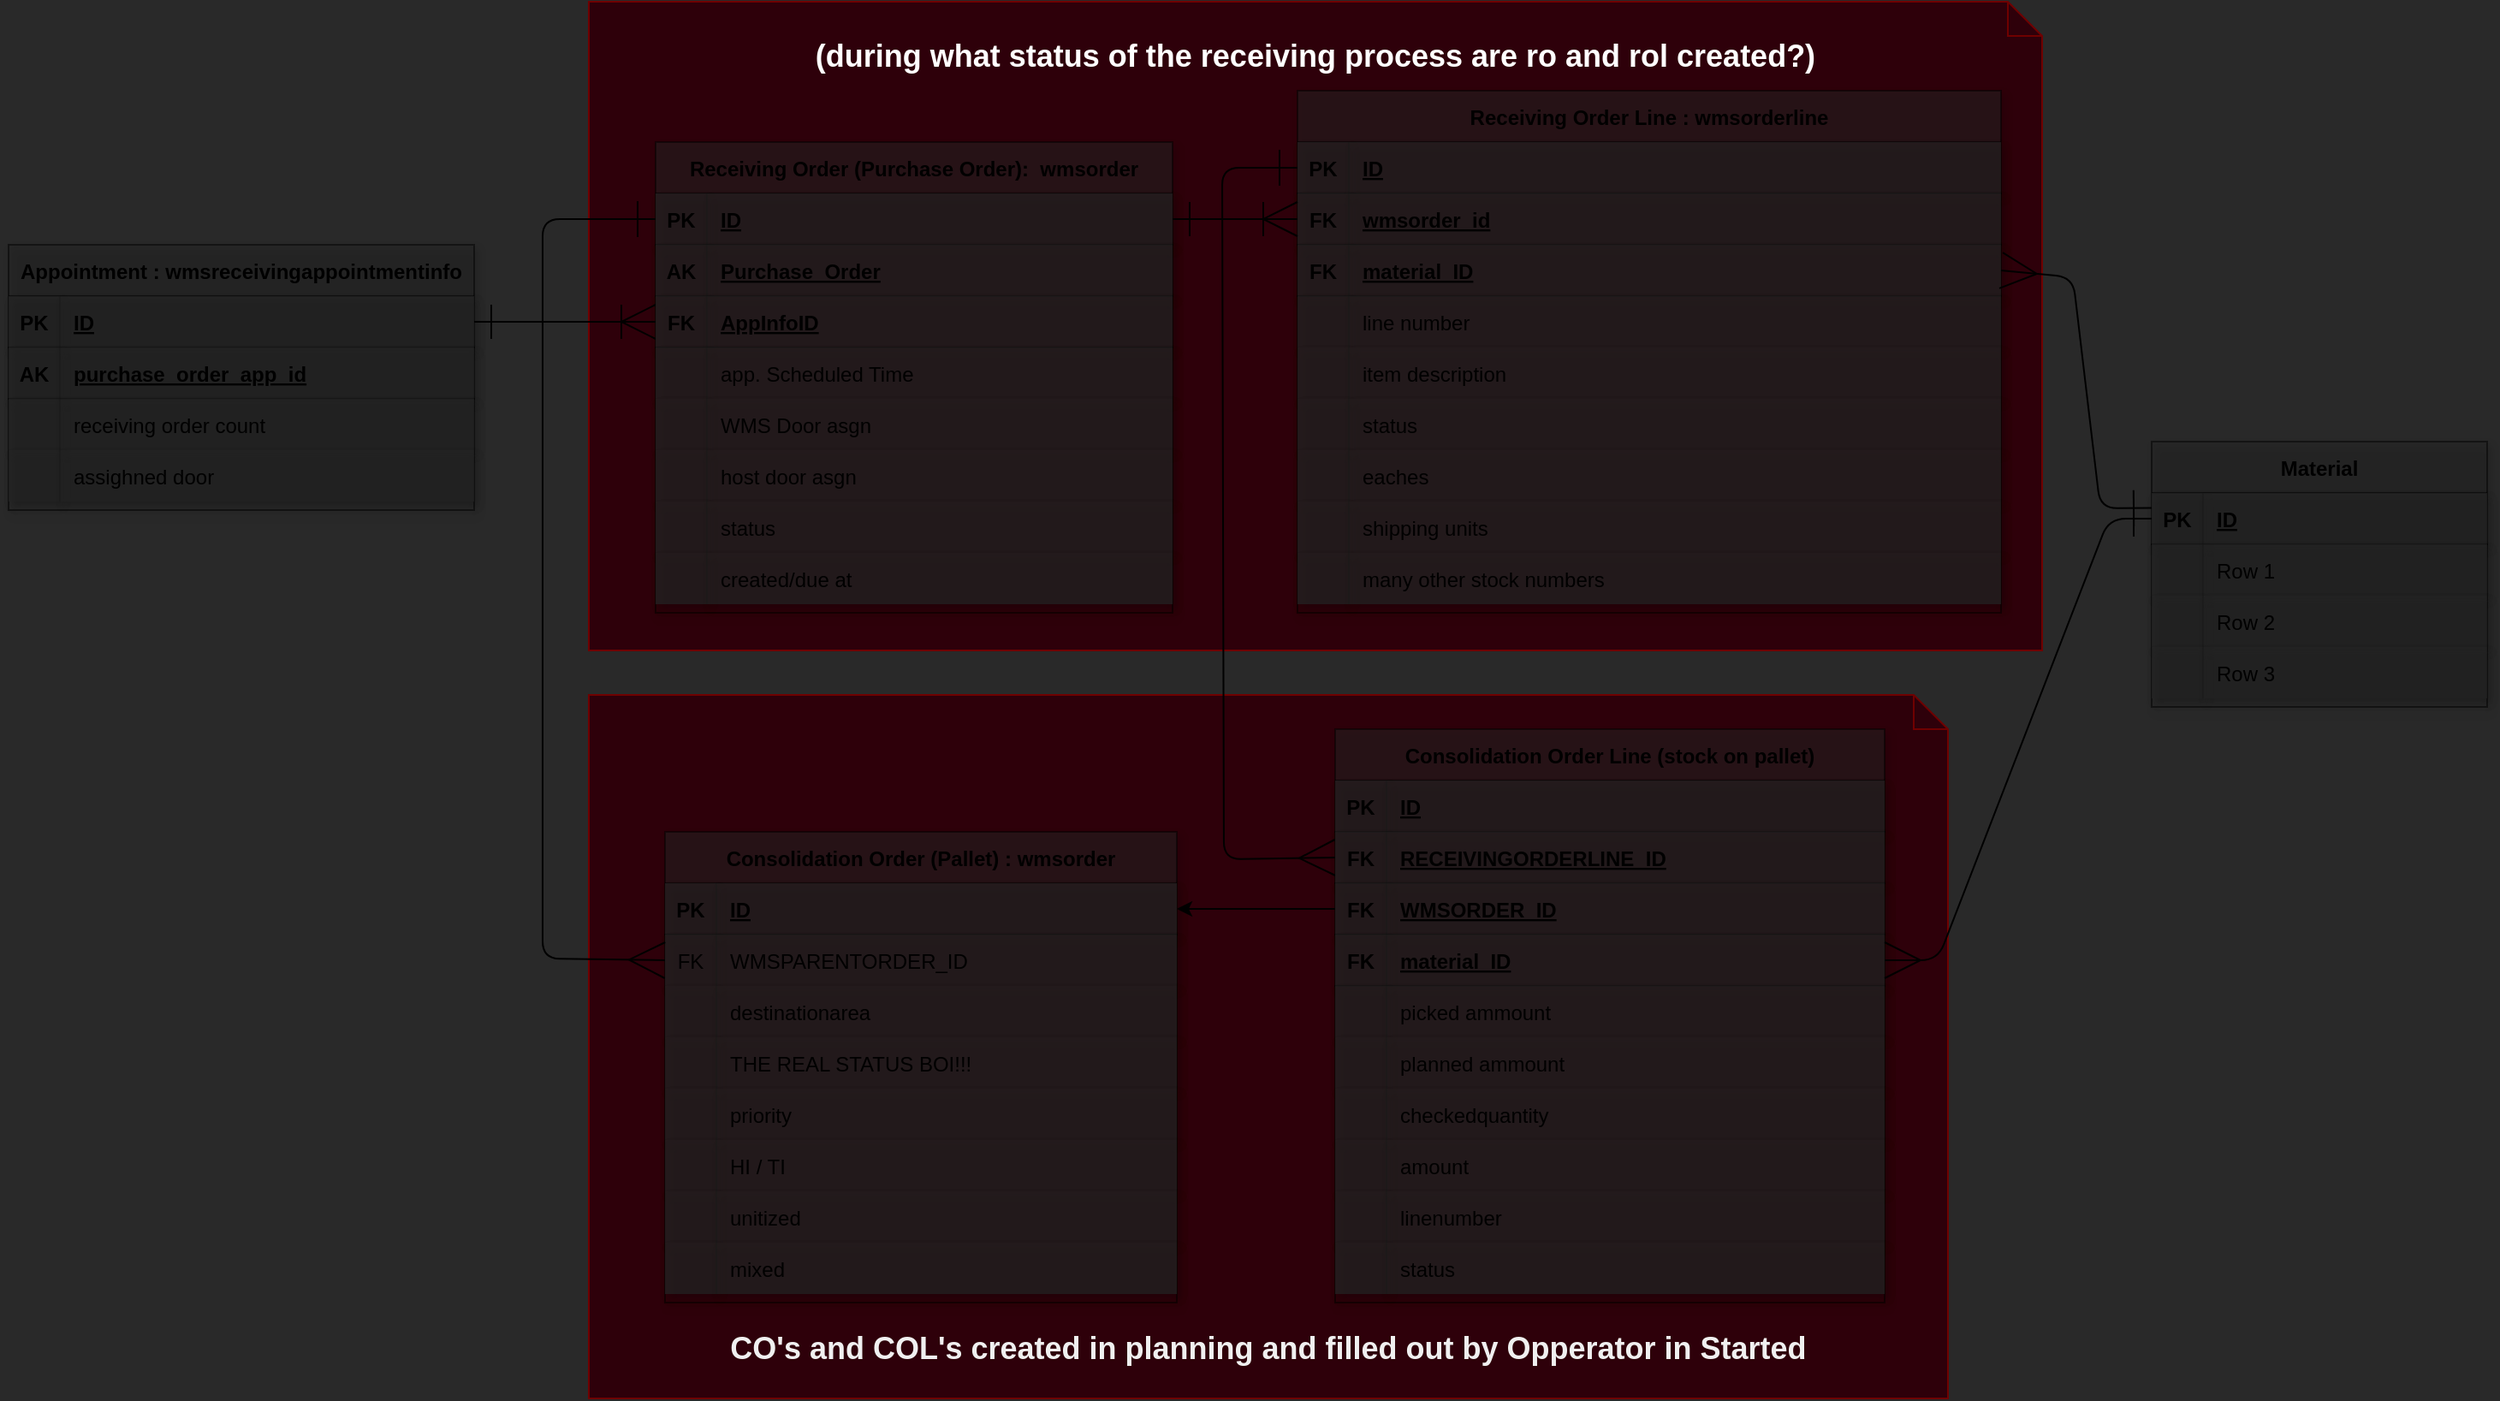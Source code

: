 <mxfile>
    <diagram id="4oUEukHDsDfAAwGAMUiu" name="Page-1">
        <mxGraphModel dx="1538" dy="1007" grid="0" gridSize="10" guides="1" tooltips="1" connect="1" arrows="1" fold="1" page="0" pageScale="1" pageWidth="1500" pageHeight="1500" background="#292929" math="0" shadow="0">
            <root>
                <mxCell id="0"/>
                <mxCell id="1" parent="0"/>
                <mxCell id="168" value="&lt;h2&gt;CO's and COL's created in planning and filled out by Opperator in Started&lt;/h2&gt;" style="shape=note;size=20;whiteSpace=wrap;html=1;fillColor=#2E000A;align=center;verticalAlign=bottom;strokeColor=#6F0000;fontColor=#F0F0F0;" parent="1" vertex="1">
                    <mxGeometry x="727" y="714" width="794" height="411" as="geometry"/>
                </mxCell>
                <mxCell id="167" value="&lt;h2&gt;(during what status of the receiving process are ro and rol created?)&lt;/h2&gt;" style="shape=note;size=20;whiteSpace=wrap;html=1;backgroundOutline=0;fillColor=#2E000A;fontColor=#ffffff;strokeColor=#6F0000;align=center;verticalAlign=top;" parent="1" vertex="1">
                    <mxGeometry x="727" y="309" width="849" height="379" as="geometry"/>
                </mxCell>
                <mxCell id="28" style="edgeStyle=none;html=1;exitX=0;exitY=0.5;exitDx=0;exitDy=0;startArrow=ERoneToMany;startFill=0;endArrow=ERone;endFill=0;endSize=18;startSize=18;entryX=1;entryY=0.5;entryDx=0;entryDy=0;" parent="1" source="88" target="49" edge="1">
                    <mxGeometry relative="1" as="geometry">
                        <Array as="points"/>
                        <mxPoint x="526" y="560" as="targetPoint"/>
                    </mxGeometry>
                </mxCell>
                <mxCell id="48" value="Appointment : wmsreceivingappointmentinfo" style="shape=table;startSize=30;container=1;collapsible=1;childLayout=tableLayout;fixedRows=1;rowLines=0;fontStyle=1;align=center;resizeLast=1;shadow=1;fillColor=#242424;opacity=50;" parent="1" vertex="1">
                    <mxGeometry x="388" y="451" width="272" height="155" as="geometry"/>
                </mxCell>
                <mxCell id="49" value="" style="shape=partialRectangle;collapsible=0;dropTarget=0;pointerEvents=0;fillColor=#242424;top=0;left=0;bottom=1;right=0;points=[[0,0.5],[1,0.5]];portConstraint=eastwest;shadow=1;opacity=50;" parent="48" vertex="1">
                    <mxGeometry y="30" width="272" height="30" as="geometry"/>
                </mxCell>
                <mxCell id="50" value="PK" style="shape=partialRectangle;connectable=0;fillColor=#242424;top=0;left=0;bottom=0;right=0;fontStyle=1;overflow=hidden;shadow=1;opacity=50;" parent="49" vertex="1">
                    <mxGeometry width="30" height="30" as="geometry">
                        <mxRectangle width="30" height="30" as="alternateBounds"/>
                    </mxGeometry>
                </mxCell>
                <mxCell id="51" value="ID" style="shape=partialRectangle;connectable=0;fillColor=#242424;top=0;left=0;bottom=0;right=0;align=left;spacingLeft=6;fontStyle=5;overflow=hidden;shadow=1;opacity=50;" parent="49" vertex="1">
                    <mxGeometry x="30" width="242" height="30" as="geometry">
                        <mxRectangle width="242" height="30" as="alternateBounds"/>
                    </mxGeometry>
                </mxCell>
                <mxCell id="169" style="shape=partialRectangle;collapsible=0;dropTarget=0;pointerEvents=0;fillColor=#242424;top=0;left=0;bottom=1;right=0;points=[[0,0.5],[1,0.5]];portConstraint=eastwest;shadow=1;opacity=50;" parent="48" vertex="1">
                    <mxGeometry y="60" width="272" height="30" as="geometry"/>
                </mxCell>
                <mxCell id="170" value="AK" style="shape=partialRectangle;connectable=0;fillColor=#242424;top=0;left=0;bottom=0;right=0;fontStyle=1;overflow=hidden;shadow=1;opacity=50;" parent="169" vertex="1">
                    <mxGeometry width="30" height="30" as="geometry">
                        <mxRectangle width="30" height="30" as="alternateBounds"/>
                    </mxGeometry>
                </mxCell>
                <mxCell id="171" value="purchase_order_app_id" style="shape=partialRectangle;connectable=0;fillColor=#242424;top=0;left=0;bottom=0;right=0;align=left;spacingLeft=6;fontStyle=5;overflow=hidden;shadow=1;opacity=50;" parent="169" vertex="1">
                    <mxGeometry x="30" width="242" height="30" as="geometry">
                        <mxRectangle width="242" height="30" as="alternateBounds"/>
                    </mxGeometry>
                </mxCell>
                <mxCell id="52" value="" style="shape=partialRectangle;collapsible=0;dropTarget=0;pointerEvents=0;fillColor=#242424;top=0;left=0;bottom=0;right=0;points=[[0,0.5],[1,0.5]];portConstraint=eastwest;shadow=1;opacity=50;" parent="48" vertex="1">
                    <mxGeometry y="90" width="272" height="30" as="geometry"/>
                </mxCell>
                <mxCell id="53" value="" style="shape=partialRectangle;connectable=0;fillColor=#242424;top=0;left=0;bottom=0;right=0;editable=1;overflow=hidden;shadow=1;opacity=50;" parent="52" vertex="1">
                    <mxGeometry width="30" height="30" as="geometry">
                        <mxRectangle width="30" height="30" as="alternateBounds"/>
                    </mxGeometry>
                </mxCell>
                <mxCell id="54" value="receiving order count" style="shape=partialRectangle;connectable=0;fillColor=#242424;top=0;left=0;bottom=0;right=0;align=left;spacingLeft=6;overflow=hidden;shadow=1;opacity=50;" parent="52" vertex="1">
                    <mxGeometry x="30" width="242" height="30" as="geometry">
                        <mxRectangle width="242" height="30" as="alternateBounds"/>
                    </mxGeometry>
                </mxCell>
                <mxCell id="55" value="" style="shape=partialRectangle;collapsible=0;dropTarget=0;pointerEvents=0;fillColor=#242424;top=0;left=0;bottom=0;right=0;points=[[0,0.5],[1,0.5]];portConstraint=eastwest;shadow=1;opacity=50;" parent="48" vertex="1">
                    <mxGeometry y="120" width="272" height="30" as="geometry"/>
                </mxCell>
                <mxCell id="56" value="" style="shape=partialRectangle;connectable=0;fillColor=#242424;top=0;left=0;bottom=0;right=0;editable=1;overflow=hidden;shadow=1;opacity=50;" parent="55" vertex="1">
                    <mxGeometry width="30" height="30" as="geometry">
                        <mxRectangle width="30" height="30" as="alternateBounds"/>
                    </mxGeometry>
                </mxCell>
                <mxCell id="57" value="assighned door" style="shape=partialRectangle;connectable=0;fillColor=#242424;top=0;left=0;bottom=0;right=0;align=left;spacingLeft=6;overflow=hidden;shadow=1;opacity=50;" parent="55" vertex="1">
                    <mxGeometry x="30" width="242" height="30" as="geometry">
                        <mxRectangle width="242" height="30" as="alternateBounds"/>
                    </mxGeometry>
                </mxCell>
                <mxCell id="62" value="Receiving Order (Purchase Order):  wmsorder" style="shape=table;startSize=30;container=1;collapsible=1;childLayout=tableLayout;fixedRows=1;rowLines=0;fontStyle=1;align=center;resizeLast=1;shadow=1;fillColor=#242424;opacity=50;" parent="1" vertex="1">
                    <mxGeometry x="766" y="391" width="302" height="275" as="geometry"/>
                </mxCell>
                <mxCell id="63" value="" style="shape=partialRectangle;collapsible=0;dropTarget=0;pointerEvents=0;fillColor=#242424;top=0;left=0;bottom=1;right=0;points=[[0,0.5],[1,0.5]];portConstraint=eastwest;shadow=1;opacity=50;" parent="62" vertex="1">
                    <mxGeometry y="30" width="302" height="30" as="geometry"/>
                </mxCell>
                <mxCell id="64" value="PK" style="shape=partialRectangle;connectable=0;fillColor=#242424;top=0;left=0;bottom=0;right=0;fontStyle=1;overflow=hidden;shadow=1;opacity=50;" parent="63" vertex="1">
                    <mxGeometry width="30" height="30" as="geometry">
                        <mxRectangle width="30" height="30" as="alternateBounds"/>
                    </mxGeometry>
                </mxCell>
                <mxCell id="65" value="ID" style="shape=partialRectangle;connectable=0;fillColor=#242424;top=0;left=0;bottom=0;right=0;align=left;spacingLeft=6;fontStyle=5;overflow=hidden;shadow=1;opacity=50;" parent="63" vertex="1">
                    <mxGeometry x="30" width="272" height="30" as="geometry">
                        <mxRectangle width="272" height="30" as="alternateBounds"/>
                    </mxGeometry>
                </mxCell>
                <mxCell id="172" style="shape=partialRectangle;collapsible=0;dropTarget=0;pointerEvents=0;fillColor=#242424;top=0;left=0;bottom=1;right=0;points=[[0,0.5],[1,0.5]];portConstraint=eastwest;shadow=1;opacity=50;" parent="62" vertex="1">
                    <mxGeometry y="60" width="302" height="30" as="geometry"/>
                </mxCell>
                <mxCell id="173" value="AK" style="shape=partialRectangle;connectable=0;fillColor=#242424;top=0;left=0;bottom=0;right=0;fontStyle=1;overflow=hidden;shadow=1;opacity=50;" parent="172" vertex="1">
                    <mxGeometry width="30" height="30" as="geometry">
                        <mxRectangle width="30" height="30" as="alternateBounds"/>
                    </mxGeometry>
                </mxCell>
                <mxCell id="174" value="Purchase_Order" style="shape=partialRectangle;connectable=0;fillColor=#242424;top=0;left=0;bottom=0;right=0;align=left;spacingLeft=6;fontStyle=5;overflow=hidden;shadow=1;opacity=50;" parent="172" vertex="1">
                    <mxGeometry x="30" width="272" height="30" as="geometry">
                        <mxRectangle width="272" height="30" as="alternateBounds"/>
                    </mxGeometry>
                </mxCell>
                <mxCell id="88" style="shape=partialRectangle;collapsible=0;dropTarget=0;pointerEvents=0;fillColor=#242424;top=0;left=0;bottom=1;right=0;points=[[0,0.5],[1,0.5]];portConstraint=eastwest;shadow=1;opacity=50;" parent="62" vertex="1">
                    <mxGeometry y="90" width="302" height="30" as="geometry"/>
                </mxCell>
                <mxCell id="89" value="FK" style="shape=partialRectangle;connectable=0;fillColor=#242424;top=0;left=0;bottom=0;right=0;fontStyle=1;overflow=hidden;shadow=1;opacity=50;" parent="88" vertex="1">
                    <mxGeometry width="30" height="30" as="geometry">
                        <mxRectangle width="30" height="30" as="alternateBounds"/>
                    </mxGeometry>
                </mxCell>
                <mxCell id="90" value="AppInfoID" style="shape=partialRectangle;connectable=0;fillColor=#242424;top=0;left=0;bottom=0;right=0;align=left;spacingLeft=6;fontStyle=5;overflow=hidden;shadow=1;opacity=50;" parent="88" vertex="1">
                    <mxGeometry x="30" width="272" height="30" as="geometry">
                        <mxRectangle width="272" height="30" as="alternateBounds"/>
                    </mxGeometry>
                </mxCell>
                <mxCell id="66" value="" style="shape=partialRectangle;collapsible=0;dropTarget=0;pointerEvents=0;fillColor=#242424;top=0;left=0;bottom=0;right=0;points=[[0,0.5],[1,0.5]];portConstraint=eastwest;shadow=1;opacity=50;" parent="62" vertex="1">
                    <mxGeometry y="120" width="302" height="30" as="geometry"/>
                </mxCell>
                <mxCell id="67" value="" style="shape=partialRectangle;connectable=0;fillColor=#242424;top=0;left=0;bottom=0;right=0;editable=1;overflow=hidden;shadow=1;opacity=50;" parent="66" vertex="1">
                    <mxGeometry width="30" height="30" as="geometry">
                        <mxRectangle width="30" height="30" as="alternateBounds"/>
                    </mxGeometry>
                </mxCell>
                <mxCell id="68" value="app. Scheduled Time" style="shape=partialRectangle;connectable=0;fillColor=#242424;top=0;left=0;bottom=0;right=0;align=left;spacingLeft=6;overflow=hidden;shadow=1;opacity=50;" parent="66" vertex="1">
                    <mxGeometry x="30" width="272" height="30" as="geometry">
                        <mxRectangle width="272" height="30" as="alternateBounds"/>
                    </mxGeometry>
                </mxCell>
                <mxCell id="69" value="" style="shape=partialRectangle;collapsible=0;dropTarget=0;pointerEvents=0;fillColor=#242424;top=0;left=0;bottom=0;right=0;points=[[0,0.5],[1,0.5]];portConstraint=eastwest;shadow=1;opacity=50;" parent="62" vertex="1">
                    <mxGeometry y="150" width="302" height="30" as="geometry"/>
                </mxCell>
                <mxCell id="70" value="" style="shape=partialRectangle;connectable=0;fillColor=#242424;top=0;left=0;bottom=0;right=0;editable=1;overflow=hidden;shadow=1;opacity=50;" parent="69" vertex="1">
                    <mxGeometry width="30" height="30" as="geometry">
                        <mxRectangle width="30" height="30" as="alternateBounds"/>
                    </mxGeometry>
                </mxCell>
                <mxCell id="71" value="WMS Door asgn " style="shape=partialRectangle;connectable=0;fillColor=#242424;top=0;left=0;bottom=0;right=0;align=left;spacingLeft=6;overflow=hidden;shadow=1;opacity=50;" parent="69" vertex="1">
                    <mxGeometry x="30" width="272" height="30" as="geometry">
                        <mxRectangle width="272" height="30" as="alternateBounds"/>
                    </mxGeometry>
                </mxCell>
                <mxCell id="184" style="shape=partialRectangle;collapsible=0;dropTarget=0;pointerEvents=0;fillColor=#242424;top=0;left=0;bottom=0;right=0;points=[[0,0.5],[1,0.5]];portConstraint=eastwest;shadow=1;opacity=50;" parent="62" vertex="1">
                    <mxGeometry y="180" width="302" height="30" as="geometry"/>
                </mxCell>
                <mxCell id="185" style="shape=partialRectangle;connectable=0;fillColor=#242424;top=0;left=0;bottom=0;right=0;editable=1;overflow=hidden;shadow=1;opacity=50;" parent="184" vertex="1">
                    <mxGeometry width="30" height="30" as="geometry">
                        <mxRectangle width="30" height="30" as="alternateBounds"/>
                    </mxGeometry>
                </mxCell>
                <mxCell id="186" value="host door asgn" style="shape=partialRectangle;connectable=0;fillColor=#242424;top=0;left=0;bottom=0;right=0;align=left;spacingLeft=6;overflow=hidden;shadow=1;opacity=50;" parent="184" vertex="1">
                    <mxGeometry x="30" width="272" height="30" as="geometry">
                        <mxRectangle width="272" height="30" as="alternateBounds"/>
                    </mxGeometry>
                </mxCell>
                <mxCell id="72" value="" style="shape=partialRectangle;collapsible=0;dropTarget=0;pointerEvents=0;fillColor=#242424;top=0;left=0;bottom=0;right=0;points=[[0,0.5],[1,0.5]];portConstraint=eastwest;shadow=1;opacity=50;" parent="62" vertex="1">
                    <mxGeometry y="210" width="302" height="30" as="geometry"/>
                </mxCell>
                <mxCell id="73" value="" style="shape=partialRectangle;connectable=0;fillColor=#242424;top=0;left=0;bottom=0;right=0;editable=1;overflow=hidden;shadow=1;opacity=50;" parent="72" vertex="1">
                    <mxGeometry width="30" height="30" as="geometry">
                        <mxRectangle width="30" height="30" as="alternateBounds"/>
                    </mxGeometry>
                </mxCell>
                <mxCell id="74" value="status" style="shape=partialRectangle;connectable=0;fillColor=#242424;top=0;left=0;bottom=0;right=0;align=left;spacingLeft=6;overflow=hidden;shadow=1;opacity=50;" parent="72" vertex="1">
                    <mxGeometry x="30" width="272" height="30" as="geometry">
                        <mxRectangle width="272" height="30" as="alternateBounds"/>
                    </mxGeometry>
                </mxCell>
                <mxCell id="181" style="shape=partialRectangle;collapsible=0;dropTarget=0;pointerEvents=0;fillColor=#242424;top=0;left=0;bottom=0;right=0;points=[[0,0.5],[1,0.5]];portConstraint=eastwest;shadow=1;opacity=50;" parent="62" vertex="1">
                    <mxGeometry y="240" width="302" height="30" as="geometry"/>
                </mxCell>
                <mxCell id="182" style="shape=partialRectangle;connectable=0;fillColor=#242424;top=0;left=0;bottom=0;right=0;editable=1;overflow=hidden;shadow=1;opacity=50;" parent="181" vertex="1">
                    <mxGeometry width="30" height="30" as="geometry">
                        <mxRectangle width="30" height="30" as="alternateBounds"/>
                    </mxGeometry>
                </mxCell>
                <mxCell id="183" value="created/due at" style="shape=partialRectangle;connectable=0;fillColor=#242424;top=0;left=0;bottom=0;right=0;align=left;spacingLeft=6;overflow=hidden;shadow=1;opacity=50;" parent="181" vertex="1">
                    <mxGeometry x="30" width="272" height="30" as="geometry">
                        <mxRectangle width="272" height="30" as="alternateBounds"/>
                    </mxGeometry>
                </mxCell>
                <mxCell id="75" value="Receiving Order Line : wmsorderline" style="shape=table;startSize=30;container=1;collapsible=1;childLayout=tableLayout;fixedRows=1;rowLines=0;fontStyle=1;align=center;resizeLast=1;shadow=1;fillColor=#242424;opacity=50;" parent="1" vertex="1">
                    <mxGeometry x="1141" y="361" width="411" height="305" as="geometry"/>
                </mxCell>
                <mxCell id="76" value="" style="shape=partialRectangle;collapsible=0;dropTarget=0;pointerEvents=0;fillColor=#242424;top=0;left=0;bottom=1;right=0;points=[[0,0.5],[1,0.5]];portConstraint=eastwest;shadow=1;opacity=50;" parent="75" vertex="1">
                    <mxGeometry y="30" width="411" height="30" as="geometry"/>
                </mxCell>
                <mxCell id="77" value="PK" style="shape=partialRectangle;connectable=0;fillColor=#242424;top=0;left=0;bottom=0;right=0;fontStyle=1;overflow=hidden;shadow=1;opacity=50;" parent="76" vertex="1">
                    <mxGeometry width="30" height="30" as="geometry">
                        <mxRectangle width="30" height="30" as="alternateBounds"/>
                    </mxGeometry>
                </mxCell>
                <mxCell id="78" value="ID" style="shape=partialRectangle;connectable=0;fillColor=#242424;top=0;left=0;bottom=0;right=0;align=left;spacingLeft=6;fontStyle=5;overflow=hidden;shadow=1;opacity=50;" parent="76" vertex="1">
                    <mxGeometry x="30" width="381" height="30" as="geometry">
                        <mxRectangle width="381" height="30" as="alternateBounds"/>
                    </mxGeometry>
                </mxCell>
                <mxCell id="92" style="shape=partialRectangle;collapsible=0;dropTarget=0;pointerEvents=0;fillColor=#242424;top=0;left=0;bottom=1;right=0;points=[[0,0.5],[1,0.5]];portConstraint=eastwest;shadow=1;opacity=50;" parent="75" vertex="1">
                    <mxGeometry y="60" width="411" height="30" as="geometry"/>
                </mxCell>
                <mxCell id="93" value="FK" style="shape=partialRectangle;connectable=0;fillColor=#242424;top=0;left=0;bottom=0;right=0;fontStyle=1;overflow=hidden;shadow=1;opacity=50;" parent="92" vertex="1">
                    <mxGeometry width="30" height="30" as="geometry">
                        <mxRectangle width="30" height="30" as="alternateBounds"/>
                    </mxGeometry>
                </mxCell>
                <mxCell id="94" value="wmsorder_id" style="shape=partialRectangle;connectable=0;fillColor=#242424;top=0;left=0;bottom=0;right=0;align=left;spacingLeft=6;fontStyle=5;overflow=hidden;shadow=1;opacity=50;" parent="92" vertex="1">
                    <mxGeometry x="30" width="381" height="30" as="geometry">
                        <mxRectangle width="381" height="30" as="alternateBounds"/>
                    </mxGeometry>
                </mxCell>
                <mxCell id="163" style="shape=partialRectangle;collapsible=0;dropTarget=0;pointerEvents=0;fillColor=#242424;top=0;left=0;bottom=1;right=0;points=[[0,0.5],[1,0.5]];portConstraint=eastwest;shadow=1;opacity=50;" parent="75" vertex="1">
                    <mxGeometry y="90" width="411" height="30" as="geometry"/>
                </mxCell>
                <mxCell id="164" value="FK" style="shape=partialRectangle;connectable=0;fillColor=#242424;top=0;left=0;bottom=0;right=0;fontStyle=1;overflow=hidden;shadow=1;opacity=50;" parent="163" vertex="1">
                    <mxGeometry width="30" height="30" as="geometry">
                        <mxRectangle width="30" height="30" as="alternateBounds"/>
                    </mxGeometry>
                </mxCell>
                <mxCell id="165" value="material_ID" style="shape=partialRectangle;connectable=0;fillColor=#242424;top=0;left=0;bottom=0;right=0;align=left;spacingLeft=6;fontStyle=5;overflow=hidden;shadow=1;opacity=50;" parent="163" vertex="1">
                    <mxGeometry x="30" width="381" height="30" as="geometry">
                        <mxRectangle width="381" height="30" as="alternateBounds"/>
                    </mxGeometry>
                </mxCell>
                <mxCell id="79" value="" style="shape=partialRectangle;collapsible=0;dropTarget=0;pointerEvents=0;fillColor=#242424;top=0;left=0;bottom=0;right=0;points=[[0,0.5],[1,0.5]];portConstraint=eastwest;shadow=1;opacity=50;" parent="75" vertex="1">
                    <mxGeometry y="120" width="411" height="30" as="geometry"/>
                </mxCell>
                <mxCell id="80" value="" style="shape=partialRectangle;connectable=0;fillColor=#242424;top=0;left=0;bottom=0;right=0;editable=1;overflow=hidden;shadow=1;opacity=50;" parent="79" vertex="1">
                    <mxGeometry width="30" height="30" as="geometry">
                        <mxRectangle width="30" height="30" as="alternateBounds"/>
                    </mxGeometry>
                </mxCell>
                <mxCell id="81" value="line number" style="shape=partialRectangle;connectable=0;fillColor=#242424;top=0;left=0;bottom=0;right=0;align=left;spacingLeft=6;overflow=hidden;shadow=1;opacity=50;" parent="79" vertex="1">
                    <mxGeometry x="30" width="381" height="30" as="geometry">
                        <mxRectangle width="381" height="30" as="alternateBounds"/>
                    </mxGeometry>
                </mxCell>
                <mxCell id="82" value="" style="shape=partialRectangle;collapsible=0;dropTarget=0;pointerEvents=0;fillColor=#242424;top=0;left=0;bottom=0;right=0;points=[[0,0.5],[1,0.5]];portConstraint=eastwest;shadow=1;opacity=50;" parent="75" vertex="1">
                    <mxGeometry y="150" width="411" height="30" as="geometry"/>
                </mxCell>
                <mxCell id="83" value="" style="shape=partialRectangle;connectable=0;fillColor=#242424;top=0;left=0;bottom=0;right=0;editable=1;overflow=hidden;shadow=1;opacity=50;" parent="82" vertex="1">
                    <mxGeometry width="30" height="30" as="geometry">
                        <mxRectangle width="30" height="30" as="alternateBounds"/>
                    </mxGeometry>
                </mxCell>
                <mxCell id="84" value="item description" style="shape=partialRectangle;connectable=0;fillColor=#242424;top=0;left=0;bottom=0;right=0;align=left;spacingLeft=6;overflow=hidden;shadow=1;opacity=50;" parent="82" vertex="1">
                    <mxGeometry x="30" width="381" height="30" as="geometry">
                        <mxRectangle width="381" height="30" as="alternateBounds"/>
                    </mxGeometry>
                </mxCell>
                <mxCell id="85" value="" style="shape=partialRectangle;collapsible=0;dropTarget=0;pointerEvents=0;fillColor=#242424;top=0;left=0;bottom=0;right=0;points=[[0,0.5],[1,0.5]];portConstraint=eastwest;shadow=1;opacity=50;" parent="75" vertex="1">
                    <mxGeometry y="180" width="411" height="30" as="geometry"/>
                </mxCell>
                <mxCell id="86" value="" style="shape=partialRectangle;connectable=0;fillColor=#242424;top=0;left=0;bottom=0;right=0;editable=1;overflow=hidden;shadow=1;opacity=50;" parent="85" vertex="1">
                    <mxGeometry width="30" height="30" as="geometry">
                        <mxRectangle width="30" height="30" as="alternateBounds"/>
                    </mxGeometry>
                </mxCell>
                <mxCell id="87" value="status" style="shape=partialRectangle;connectable=0;fillColor=#242424;top=0;left=0;bottom=0;right=0;align=left;spacingLeft=6;overflow=hidden;shadow=1;opacity=50;" parent="85" vertex="1">
                    <mxGeometry x="30" width="381" height="30" as="geometry">
                        <mxRectangle width="381" height="30" as="alternateBounds"/>
                    </mxGeometry>
                </mxCell>
                <mxCell id="193" style="shape=partialRectangle;collapsible=0;dropTarget=0;pointerEvents=0;fillColor=#242424;top=0;left=0;bottom=0;right=0;points=[[0,0.5],[1,0.5]];portConstraint=eastwest;shadow=1;opacity=50;" parent="75" vertex="1">
                    <mxGeometry y="210" width="411" height="30" as="geometry"/>
                </mxCell>
                <mxCell id="194" style="shape=partialRectangle;connectable=0;fillColor=#242424;top=0;left=0;bottom=0;right=0;editable=1;overflow=hidden;shadow=1;opacity=50;" parent="193" vertex="1">
                    <mxGeometry width="30" height="30" as="geometry">
                        <mxRectangle width="30" height="30" as="alternateBounds"/>
                    </mxGeometry>
                </mxCell>
                <mxCell id="195" value="eaches" style="shape=partialRectangle;connectable=0;fillColor=#242424;top=0;left=0;bottom=0;right=0;align=left;spacingLeft=6;overflow=hidden;shadow=1;opacity=50;" parent="193" vertex="1">
                    <mxGeometry x="30" width="381" height="30" as="geometry">
                        <mxRectangle width="381" height="30" as="alternateBounds"/>
                    </mxGeometry>
                </mxCell>
                <mxCell id="190" style="shape=partialRectangle;collapsible=0;dropTarget=0;pointerEvents=0;fillColor=#242424;top=0;left=0;bottom=0;right=0;points=[[0,0.5],[1,0.5]];portConstraint=eastwest;shadow=1;opacity=50;" parent="75" vertex="1">
                    <mxGeometry y="240" width="411" height="30" as="geometry"/>
                </mxCell>
                <mxCell id="191" style="shape=partialRectangle;connectable=0;fillColor=#242424;top=0;left=0;bottom=0;right=0;editable=1;overflow=hidden;shadow=1;opacity=50;" parent="190" vertex="1">
                    <mxGeometry width="30" height="30" as="geometry">
                        <mxRectangle width="30" height="30" as="alternateBounds"/>
                    </mxGeometry>
                </mxCell>
                <mxCell id="192" value="shipping units" style="shape=partialRectangle;connectable=0;fillColor=#242424;top=0;left=0;bottom=0;right=0;align=left;spacingLeft=6;overflow=hidden;shadow=1;opacity=50;" parent="190" vertex="1">
                    <mxGeometry x="30" width="381" height="30" as="geometry">
                        <mxRectangle width="381" height="30" as="alternateBounds"/>
                    </mxGeometry>
                </mxCell>
                <mxCell id="187" style="shape=partialRectangle;collapsible=0;dropTarget=0;pointerEvents=0;fillColor=#242424;top=0;left=0;bottom=0;right=0;points=[[0,0.5],[1,0.5]];portConstraint=eastwest;shadow=1;opacity=50;" parent="75" vertex="1">
                    <mxGeometry y="270" width="411" height="30" as="geometry"/>
                </mxCell>
                <mxCell id="188" style="shape=partialRectangle;connectable=0;fillColor=#242424;top=0;left=0;bottom=0;right=0;editable=1;overflow=hidden;shadow=1;opacity=50;" parent="187" vertex="1">
                    <mxGeometry width="30" height="30" as="geometry">
                        <mxRectangle width="30" height="30" as="alternateBounds"/>
                    </mxGeometry>
                </mxCell>
                <mxCell id="189" value="many other stock numbers" style="shape=partialRectangle;connectable=0;fillColor=#242424;top=0;left=0;bottom=0;right=0;align=left;spacingLeft=6;overflow=hidden;shadow=1;opacity=50;" parent="187" vertex="1">
                    <mxGeometry x="30" width="381" height="30" as="geometry">
                        <mxRectangle width="381" height="30" as="alternateBounds"/>
                    </mxGeometry>
                </mxCell>
                <mxCell id="95" style="edgeStyle=none;html=1;exitX=0;exitY=0.5;exitDx=0;exitDy=0;entryX=1;entryY=0.5;entryDx=0;entryDy=0;startArrow=ERoneToMany;startFill=0;endArrow=ERone;endFill=0;startSize=18;endSize=18;" parent="1" source="92" target="63" edge="1">
                    <mxGeometry relative="1" as="geometry">
                        <Array as="points"/>
                    </mxGeometry>
                </mxCell>
                <mxCell id="96" value="Consolidation Order (Pallet) : wmsorder" style="shape=table;startSize=30;container=1;collapsible=1;childLayout=tableLayout;fixedRows=1;rowLines=0;fontStyle=1;align=center;resizeLast=1;shadow=1;fillColor=#242424;opacity=50;" parent="1" vertex="1">
                    <mxGeometry x="771.5" y="794" width="299" height="275" as="geometry"/>
                </mxCell>
                <mxCell id="97" value="" style="shape=partialRectangle;collapsible=0;dropTarget=0;pointerEvents=0;fillColor=#242424;top=0;left=0;bottom=1;right=0;points=[[0,0.5],[1,0.5]];portConstraint=eastwest;shadow=1;opacity=50;" parent="96" vertex="1">
                    <mxGeometry y="30" width="299" height="30" as="geometry"/>
                </mxCell>
                <mxCell id="98" value="PK" style="shape=partialRectangle;connectable=0;fillColor=#242424;top=0;left=0;bottom=0;right=0;fontStyle=1;overflow=hidden;shadow=1;opacity=50;" parent="97" vertex="1">
                    <mxGeometry width="30" height="30" as="geometry">
                        <mxRectangle width="30" height="30" as="alternateBounds"/>
                    </mxGeometry>
                </mxCell>
                <mxCell id="99" value="ID" style="shape=partialRectangle;connectable=0;fillColor=#242424;top=0;left=0;bottom=0;right=0;align=left;spacingLeft=6;fontStyle=5;overflow=hidden;shadow=1;opacity=50;" parent="97" vertex="1">
                    <mxGeometry x="30" width="269" height="30" as="geometry">
                        <mxRectangle width="269" height="30" as="alternateBounds"/>
                    </mxGeometry>
                </mxCell>
                <mxCell id="100" value="" style="shape=partialRectangle;collapsible=0;dropTarget=0;pointerEvents=0;fillColor=#242424;top=0;left=0;bottom=0;right=0;points=[[0,0.5],[1,0.5]];portConstraint=eastwest;shadow=1;opacity=50;" parent="96" vertex="1">
                    <mxGeometry y="60" width="299" height="30" as="geometry"/>
                </mxCell>
                <mxCell id="101" value="FK" style="shape=partialRectangle;connectable=0;fillColor=#242424;top=0;left=0;bottom=0;right=0;editable=1;overflow=hidden;shadow=1;opacity=50;" parent="100" vertex="1">
                    <mxGeometry width="30" height="30" as="geometry">
                        <mxRectangle width="30" height="30" as="alternateBounds"/>
                    </mxGeometry>
                </mxCell>
                <mxCell id="102" value="WMSPARENTORDER_ID" style="shape=partialRectangle;connectable=0;fillColor=#242424;top=0;left=0;bottom=0;right=0;align=left;spacingLeft=6;overflow=hidden;shadow=1;opacity=50;" parent="100" vertex="1">
                    <mxGeometry x="30" width="269" height="30" as="geometry">
                        <mxRectangle width="269" height="30" as="alternateBounds"/>
                    </mxGeometry>
                </mxCell>
                <mxCell id="103" value="" style="shape=partialRectangle;collapsible=0;dropTarget=0;pointerEvents=0;fillColor=#242424;top=0;left=0;bottom=0;right=0;points=[[0,0.5],[1,0.5]];portConstraint=eastwest;shadow=1;opacity=50;" parent="96" vertex="1">
                    <mxGeometry y="90" width="299" height="30" as="geometry"/>
                </mxCell>
                <mxCell id="104" value="" style="shape=partialRectangle;connectable=0;fillColor=#242424;top=0;left=0;bottom=0;right=0;editable=1;overflow=hidden;shadow=1;opacity=50;" parent="103" vertex="1">
                    <mxGeometry width="30" height="30" as="geometry">
                        <mxRectangle width="30" height="30" as="alternateBounds"/>
                    </mxGeometry>
                </mxCell>
                <mxCell id="105" value="destinationarea" style="shape=partialRectangle;connectable=0;fillColor=#242424;top=0;left=0;bottom=0;right=0;align=left;spacingLeft=6;overflow=hidden;shadow=1;opacity=50;" parent="103" vertex="1">
                    <mxGeometry x="30" width="269" height="30" as="geometry">
                        <mxRectangle width="269" height="30" as="alternateBounds"/>
                    </mxGeometry>
                </mxCell>
                <mxCell id="106" value="" style="shape=partialRectangle;collapsible=0;dropTarget=0;pointerEvents=0;fillColor=#242424;top=0;left=0;bottom=0;right=0;points=[[0,0.5],[1,0.5]];portConstraint=eastwest;shadow=1;opacity=50;" parent="96" vertex="1">
                    <mxGeometry y="120" width="299" height="30" as="geometry"/>
                </mxCell>
                <mxCell id="107" value="" style="shape=partialRectangle;connectable=0;fillColor=#242424;top=0;left=0;bottom=0;right=0;editable=1;overflow=hidden;shadow=1;opacity=50;" parent="106" vertex="1">
                    <mxGeometry width="30" height="30" as="geometry">
                        <mxRectangle width="30" height="30" as="alternateBounds"/>
                    </mxGeometry>
                </mxCell>
                <mxCell id="108" value="THE REAL STATUS BOI!!!" style="shape=partialRectangle;connectable=0;fillColor=#242424;top=0;left=0;bottom=0;right=0;align=left;spacingLeft=6;overflow=hidden;shadow=1;opacity=50;" parent="106" vertex="1">
                    <mxGeometry x="30" width="269" height="30" as="geometry">
                        <mxRectangle width="269" height="30" as="alternateBounds"/>
                    </mxGeometry>
                </mxCell>
                <mxCell id="215" style="shape=partialRectangle;collapsible=0;dropTarget=0;pointerEvents=0;fillColor=#242424;top=0;left=0;bottom=0;right=0;points=[[0,0.5],[1,0.5]];portConstraint=eastwest;shadow=1;opacity=50;" parent="96" vertex="1">
                    <mxGeometry y="150" width="299" height="30" as="geometry"/>
                </mxCell>
                <mxCell id="216" style="shape=partialRectangle;connectable=0;fillColor=#242424;top=0;left=0;bottom=0;right=0;editable=1;overflow=hidden;shadow=1;opacity=50;" parent="215" vertex="1">
                    <mxGeometry width="30" height="30" as="geometry">
                        <mxRectangle width="30" height="30" as="alternateBounds"/>
                    </mxGeometry>
                </mxCell>
                <mxCell id="217" value="priority" style="shape=partialRectangle;connectable=0;fillColor=#242424;top=0;left=0;bottom=0;right=0;align=left;spacingLeft=6;overflow=hidden;shadow=1;opacity=50;" parent="215" vertex="1">
                    <mxGeometry x="30" width="269" height="30" as="geometry">
                        <mxRectangle width="269" height="30" as="alternateBounds"/>
                    </mxGeometry>
                </mxCell>
                <mxCell id="212" style="shape=partialRectangle;collapsible=0;dropTarget=0;pointerEvents=0;fillColor=#242424;top=0;left=0;bottom=0;right=0;points=[[0,0.5],[1,0.5]];portConstraint=eastwest;shadow=1;opacity=50;" parent="96" vertex="1">
                    <mxGeometry y="180" width="299" height="30" as="geometry"/>
                </mxCell>
                <mxCell id="213" style="shape=partialRectangle;connectable=0;fillColor=#242424;top=0;left=0;bottom=0;right=0;editable=1;overflow=hidden;shadow=1;opacity=50;" parent="212" vertex="1">
                    <mxGeometry width="30" height="30" as="geometry">
                        <mxRectangle width="30" height="30" as="alternateBounds"/>
                    </mxGeometry>
                </mxCell>
                <mxCell id="214" value="HI / TI" style="shape=partialRectangle;connectable=0;fillColor=#242424;top=0;left=0;bottom=0;right=0;align=left;spacingLeft=6;overflow=hidden;shadow=1;opacity=50;" parent="212" vertex="1">
                    <mxGeometry x="30" width="269" height="30" as="geometry">
                        <mxRectangle width="269" height="30" as="alternateBounds"/>
                    </mxGeometry>
                </mxCell>
                <mxCell id="209" style="shape=partialRectangle;collapsible=0;dropTarget=0;pointerEvents=0;fillColor=#242424;top=0;left=0;bottom=0;right=0;points=[[0,0.5],[1,0.5]];portConstraint=eastwest;shadow=1;opacity=50;" parent="96" vertex="1">
                    <mxGeometry y="210" width="299" height="30" as="geometry"/>
                </mxCell>
                <mxCell id="210" style="shape=partialRectangle;connectable=0;fillColor=#242424;top=0;left=0;bottom=0;right=0;editable=1;overflow=hidden;shadow=1;opacity=50;" parent="209" vertex="1">
                    <mxGeometry width="30" height="30" as="geometry">
                        <mxRectangle width="30" height="30" as="alternateBounds"/>
                    </mxGeometry>
                </mxCell>
                <mxCell id="211" value="unitized" style="shape=partialRectangle;connectable=0;fillColor=#242424;top=0;left=0;bottom=0;right=0;align=left;spacingLeft=6;overflow=hidden;shadow=1;opacity=50;" parent="209" vertex="1">
                    <mxGeometry x="30" width="269" height="30" as="geometry">
                        <mxRectangle width="269" height="30" as="alternateBounds"/>
                    </mxGeometry>
                </mxCell>
                <mxCell id="206" style="shape=partialRectangle;collapsible=0;dropTarget=0;pointerEvents=0;fillColor=#242424;top=0;left=0;bottom=0;right=0;points=[[0,0.5],[1,0.5]];portConstraint=eastwest;shadow=1;opacity=50;" parent="96" vertex="1">
                    <mxGeometry y="240" width="299" height="30" as="geometry"/>
                </mxCell>
                <mxCell id="207" style="shape=partialRectangle;connectable=0;fillColor=#242424;top=0;left=0;bottom=0;right=0;editable=1;overflow=hidden;shadow=1;opacity=50;" parent="206" vertex="1">
                    <mxGeometry width="30" height="30" as="geometry">
                        <mxRectangle width="30" height="30" as="alternateBounds"/>
                    </mxGeometry>
                </mxCell>
                <mxCell id="208" value="mixed" style="shape=partialRectangle;connectable=0;fillColor=#242424;top=0;left=0;bottom=0;right=0;align=left;spacingLeft=6;overflow=hidden;shadow=1;opacity=50;" parent="206" vertex="1">
                    <mxGeometry x="30" width="269" height="30" as="geometry">
                        <mxRectangle width="269" height="30" as="alternateBounds"/>
                    </mxGeometry>
                </mxCell>
                <mxCell id="124" style="edgeStyle=none;html=1;exitX=0;exitY=0.5;exitDx=0;exitDy=0;entryX=1;entryY=0.5;entryDx=0;entryDy=0;" parent="1" source="156" target="97" edge="1">
                    <mxGeometry relative="1" as="geometry"/>
                </mxCell>
                <mxCell id="196" value="" style="edgeStyle=none;html=1;startArrow=ERmany;startFill=0;endArrow=ERone;endFill=0;startSize=19;endSize=19;entryX=0;entryY=0.5;entryDx=0;entryDy=0;exitX=0;exitY=0.5;exitDx=0;exitDy=0;" parent="1" source="159" target="76" edge="1">
                    <mxGeometry relative="1" as="geometry">
                        <Array as="points">
                            <mxPoint x="1098" y="810"/>
                            <mxPoint x="1097" y="406"/>
                        </Array>
                    </mxGeometry>
                </mxCell>
                <mxCell id="110" value="Consolidation Order Line (stock on pallet)" style="shape=table;startSize=30;container=1;collapsible=1;childLayout=tableLayout;fixedRows=1;rowLines=0;fontStyle=1;align=center;resizeLast=1;shadow=1;fillColor=#242424;opacity=50;" parent="1" vertex="1">
                    <mxGeometry x="1163" y="734" width="321" height="335" as="geometry"/>
                </mxCell>
                <mxCell id="111" value="" style="shape=partialRectangle;collapsible=0;dropTarget=0;pointerEvents=0;fillColor=#242424;top=0;left=0;bottom=1;right=0;points=[[0,0.5],[1,0.5]];portConstraint=eastwest;shadow=1;opacity=50;" parent="110" vertex="1">
                    <mxGeometry y="30" width="321" height="30" as="geometry"/>
                </mxCell>
                <mxCell id="112" value="PK" style="shape=partialRectangle;connectable=0;fillColor=#242424;top=0;left=0;bottom=0;right=0;fontStyle=1;overflow=hidden;shadow=1;opacity=50;" parent="111" vertex="1">
                    <mxGeometry width="30" height="30" as="geometry">
                        <mxRectangle width="30" height="30" as="alternateBounds"/>
                    </mxGeometry>
                </mxCell>
                <mxCell id="113" value="ID" style="shape=partialRectangle;connectable=0;fillColor=#242424;top=0;left=0;bottom=0;right=0;align=left;spacingLeft=6;fontStyle=5;overflow=hidden;shadow=1;opacity=50;" parent="111" vertex="1">
                    <mxGeometry x="30" width="291" height="30" as="geometry">
                        <mxRectangle width="291" height="30" as="alternateBounds"/>
                    </mxGeometry>
                </mxCell>
                <mxCell id="159" style="shape=partialRectangle;collapsible=0;dropTarget=0;pointerEvents=0;fillColor=#242424;top=0;left=0;bottom=1;right=0;points=[[0,0.5],[1,0.5]];portConstraint=eastwest;shadow=1;opacity=50;" parent="110" vertex="1">
                    <mxGeometry y="60" width="321" height="30" as="geometry"/>
                </mxCell>
                <mxCell id="160" value="FK" style="shape=partialRectangle;connectable=0;fillColor=#242424;top=0;left=0;bottom=0;right=0;fontStyle=1;overflow=hidden;shadow=1;opacity=50;" parent="159" vertex="1">
                    <mxGeometry width="30" height="30" as="geometry">
                        <mxRectangle width="30" height="30" as="alternateBounds"/>
                    </mxGeometry>
                </mxCell>
                <mxCell id="161" value="RECEIVINGORDERLINE_ID" style="shape=partialRectangle;connectable=0;fillColor=#242424;top=0;left=0;bottom=0;right=0;align=left;spacingLeft=6;fontStyle=5;overflow=hidden;shadow=1;opacity=50;" parent="159" vertex="1">
                    <mxGeometry x="30" width="291" height="30" as="geometry">
                        <mxRectangle width="291" height="30" as="alternateBounds"/>
                    </mxGeometry>
                </mxCell>
                <mxCell id="156" style="shape=partialRectangle;collapsible=0;dropTarget=0;pointerEvents=0;fillColor=#242424;top=0;left=0;bottom=1;right=0;points=[[0,0.5],[1,0.5]];portConstraint=eastwest;shadow=1;opacity=50;" parent="110" vertex="1">
                    <mxGeometry y="90" width="321" height="30" as="geometry"/>
                </mxCell>
                <mxCell id="157" value="FK" style="shape=partialRectangle;connectable=0;fillColor=#242424;top=0;left=0;bottom=0;right=0;fontStyle=1;overflow=hidden;shadow=1;opacity=50;" parent="156" vertex="1">
                    <mxGeometry width="30" height="30" as="geometry">
                        <mxRectangle width="30" height="30" as="alternateBounds"/>
                    </mxGeometry>
                </mxCell>
                <mxCell id="158" value="WMSORDER_ID" style="shape=partialRectangle;connectable=0;fillColor=#242424;top=0;left=0;bottom=0;right=0;align=left;spacingLeft=6;fontStyle=5;overflow=hidden;shadow=1;opacity=50;" parent="156" vertex="1">
                    <mxGeometry x="30" width="291" height="30" as="geometry">
                        <mxRectangle width="291" height="30" as="alternateBounds"/>
                    </mxGeometry>
                </mxCell>
                <mxCell id="153" style="shape=partialRectangle;collapsible=0;dropTarget=0;pointerEvents=0;fillColor=#242424;top=0;left=0;bottom=1;right=0;points=[[0,0.5],[1,0.5]];portConstraint=eastwest;shadow=1;opacity=50;" parent="110" vertex="1">
                    <mxGeometry y="120" width="321" height="30" as="geometry"/>
                </mxCell>
                <mxCell id="154" value="FK" style="shape=partialRectangle;connectable=0;fillColor=#242424;top=0;left=0;bottom=0;right=0;fontStyle=1;overflow=hidden;shadow=1;opacity=50;" parent="153" vertex="1">
                    <mxGeometry width="30" height="30" as="geometry">
                        <mxRectangle width="30" height="30" as="alternateBounds"/>
                    </mxGeometry>
                </mxCell>
                <mxCell id="155" value="material_ID" style="shape=partialRectangle;connectable=0;fillColor=#242424;top=0;left=0;bottom=0;right=0;align=left;spacingLeft=6;fontStyle=5;overflow=hidden;shadow=1;opacity=50;" parent="153" vertex="1">
                    <mxGeometry x="30" width="291" height="30" as="geometry">
                        <mxRectangle width="291" height="30" as="alternateBounds"/>
                    </mxGeometry>
                </mxCell>
                <mxCell id="114" value="" style="shape=partialRectangle;collapsible=0;dropTarget=0;pointerEvents=0;fillColor=#242424;top=0;left=0;bottom=0;right=0;points=[[0,0.5],[1,0.5]];portConstraint=eastwest;shadow=1;opacity=50;" parent="110" vertex="1">
                    <mxGeometry y="150" width="321" height="30" as="geometry"/>
                </mxCell>
                <mxCell id="115" value="" style="shape=partialRectangle;connectable=0;fillColor=#242424;top=0;left=0;bottom=0;right=0;editable=1;overflow=hidden;shadow=1;opacity=50;" parent="114" vertex="1">
                    <mxGeometry width="30" height="30" as="geometry">
                        <mxRectangle width="30" height="30" as="alternateBounds"/>
                    </mxGeometry>
                </mxCell>
                <mxCell id="116" value="picked ammount" style="shape=partialRectangle;connectable=0;fillColor=#242424;top=0;left=0;bottom=0;right=0;align=left;spacingLeft=6;overflow=hidden;shadow=1;opacity=50;" parent="114" vertex="1">
                    <mxGeometry x="30" width="291" height="30" as="geometry">
                        <mxRectangle width="291" height="30" as="alternateBounds"/>
                    </mxGeometry>
                </mxCell>
                <mxCell id="117" value="" style="shape=partialRectangle;collapsible=0;dropTarget=0;pointerEvents=0;fillColor=#242424;top=0;left=0;bottom=0;right=0;points=[[0,0.5],[1,0.5]];portConstraint=eastwest;shadow=1;opacity=50;" parent="110" vertex="1">
                    <mxGeometry y="180" width="321" height="30" as="geometry"/>
                </mxCell>
                <mxCell id="118" value="" style="shape=partialRectangle;connectable=0;fillColor=#242424;top=0;left=0;bottom=0;right=0;editable=1;overflow=hidden;shadow=1;opacity=50;" parent="117" vertex="1">
                    <mxGeometry width="30" height="30" as="geometry">
                        <mxRectangle width="30" height="30" as="alternateBounds"/>
                    </mxGeometry>
                </mxCell>
                <mxCell id="119" value="planned ammount" style="shape=partialRectangle;connectable=0;fillColor=#242424;top=0;left=0;bottom=0;right=0;align=left;spacingLeft=6;overflow=hidden;shadow=1;opacity=50;" parent="117" vertex="1">
                    <mxGeometry x="30" width="291" height="30" as="geometry">
                        <mxRectangle width="291" height="30" as="alternateBounds"/>
                    </mxGeometry>
                </mxCell>
                <mxCell id="120" value="" style="shape=partialRectangle;collapsible=0;dropTarget=0;pointerEvents=0;fillColor=#242424;top=0;left=0;bottom=0;right=0;points=[[0,0.5],[1,0.5]];portConstraint=eastwest;shadow=1;opacity=50;" parent="110" vertex="1">
                    <mxGeometry y="210" width="321" height="30" as="geometry"/>
                </mxCell>
                <mxCell id="121" value="" style="shape=partialRectangle;connectable=0;fillColor=#242424;top=0;left=0;bottom=0;right=0;editable=1;overflow=hidden;shadow=1;opacity=50;" parent="120" vertex="1">
                    <mxGeometry width="30" height="30" as="geometry">
                        <mxRectangle width="30" height="30" as="alternateBounds"/>
                    </mxGeometry>
                </mxCell>
                <mxCell id="122" value="checkedquantity" style="shape=partialRectangle;connectable=0;fillColor=#242424;top=0;left=0;bottom=0;right=0;align=left;spacingLeft=6;overflow=hidden;shadow=1;opacity=50;" parent="120" vertex="1">
                    <mxGeometry x="30" width="291" height="30" as="geometry">
                        <mxRectangle width="291" height="30" as="alternateBounds"/>
                    </mxGeometry>
                </mxCell>
                <mxCell id="203" style="shape=partialRectangle;collapsible=0;dropTarget=0;pointerEvents=0;fillColor=#242424;top=0;left=0;bottom=0;right=0;points=[[0,0.5],[1,0.5]];portConstraint=eastwest;shadow=1;opacity=50;" parent="110" vertex="1">
                    <mxGeometry y="240" width="321" height="30" as="geometry"/>
                </mxCell>
                <mxCell id="204" style="shape=partialRectangle;connectable=0;fillColor=#242424;top=0;left=0;bottom=0;right=0;editable=1;overflow=hidden;shadow=1;opacity=50;" parent="203" vertex="1">
                    <mxGeometry width="30" height="30" as="geometry">
                        <mxRectangle width="30" height="30" as="alternateBounds"/>
                    </mxGeometry>
                </mxCell>
                <mxCell id="205" value="amount" style="shape=partialRectangle;connectable=0;fillColor=#242424;top=0;left=0;bottom=0;right=0;align=left;spacingLeft=6;overflow=hidden;shadow=1;opacity=50;" parent="203" vertex="1">
                    <mxGeometry x="30" width="291" height="30" as="geometry">
                        <mxRectangle width="291" height="30" as="alternateBounds"/>
                    </mxGeometry>
                </mxCell>
                <mxCell id="200" style="shape=partialRectangle;collapsible=0;dropTarget=0;pointerEvents=0;fillColor=#242424;top=0;left=0;bottom=0;right=0;points=[[0,0.5],[1,0.5]];portConstraint=eastwest;shadow=1;opacity=50;" parent="110" vertex="1">
                    <mxGeometry y="270" width="321" height="30" as="geometry"/>
                </mxCell>
                <mxCell id="201" style="shape=partialRectangle;connectable=0;fillColor=#242424;top=0;left=0;bottom=0;right=0;editable=1;overflow=hidden;shadow=1;opacity=50;" parent="200" vertex="1">
                    <mxGeometry width="30" height="30" as="geometry">
                        <mxRectangle width="30" height="30" as="alternateBounds"/>
                    </mxGeometry>
                </mxCell>
                <mxCell id="202" value="linenumber" style="shape=partialRectangle;connectable=0;fillColor=#242424;top=0;left=0;bottom=0;right=0;align=left;spacingLeft=6;overflow=hidden;shadow=1;opacity=50;" parent="200" vertex="1">
                    <mxGeometry x="30" width="291" height="30" as="geometry">
                        <mxRectangle width="291" height="30" as="alternateBounds"/>
                    </mxGeometry>
                </mxCell>
                <mxCell id="197" style="shape=partialRectangle;collapsible=0;dropTarget=0;pointerEvents=0;fillColor=#242424;top=0;left=0;bottom=0;right=0;points=[[0,0.5],[1,0.5]];portConstraint=eastwest;shadow=1;opacity=50;" parent="110" vertex="1">
                    <mxGeometry y="300" width="321" height="30" as="geometry"/>
                </mxCell>
                <mxCell id="198" style="shape=partialRectangle;connectable=0;fillColor=#242424;top=0;left=0;bottom=0;right=0;editable=1;overflow=hidden;shadow=1;opacity=50;" parent="197" vertex="1">
                    <mxGeometry width="30" height="30" as="geometry">
                        <mxRectangle width="30" height="30" as="alternateBounds"/>
                    </mxGeometry>
                </mxCell>
                <mxCell id="199" value="status" style="shape=partialRectangle;connectable=0;fillColor=#242424;top=0;left=0;bottom=0;right=0;align=left;spacingLeft=6;overflow=hidden;shadow=1;opacity=50;" parent="197" vertex="1">
                    <mxGeometry x="30" width="291" height="30" as="geometry">
                        <mxRectangle width="291" height="30" as="alternateBounds"/>
                    </mxGeometry>
                </mxCell>
                <mxCell id="140" value="Material" style="shape=table;startSize=30;container=1;collapsible=1;childLayout=tableLayout;fixedRows=1;rowLines=0;fontStyle=1;align=center;resizeLast=1;shadow=1;fillColor=#242424;opacity=50;" parent="1" vertex="1">
                    <mxGeometry x="1640" y="566" width="196" height="155" as="geometry"/>
                </mxCell>
                <mxCell id="141" value="" style="shape=partialRectangle;collapsible=0;dropTarget=0;pointerEvents=0;fillColor=#242424;top=0;left=0;bottom=1;right=0;points=[[0,0.5],[1,0.5]];portConstraint=eastwest;shadow=1;opacity=50;" parent="140" vertex="1">
                    <mxGeometry y="30" width="196" height="30" as="geometry"/>
                </mxCell>
                <mxCell id="142" value="PK" style="shape=partialRectangle;connectable=0;fillColor=#242424;top=0;left=0;bottom=0;right=0;fontStyle=1;overflow=hidden;shadow=1;opacity=50;" parent="141" vertex="1">
                    <mxGeometry width="30" height="30" as="geometry">
                        <mxRectangle width="30" height="30" as="alternateBounds"/>
                    </mxGeometry>
                </mxCell>
                <mxCell id="143" value="ID" style="shape=partialRectangle;connectable=0;fillColor=#242424;top=0;left=0;bottom=0;right=0;align=left;spacingLeft=6;fontStyle=5;overflow=hidden;shadow=1;opacity=50;" parent="141" vertex="1">
                    <mxGeometry x="30" width="166" height="30" as="geometry">
                        <mxRectangle width="166" height="30" as="alternateBounds"/>
                    </mxGeometry>
                </mxCell>
                <mxCell id="144" value="" style="shape=partialRectangle;collapsible=0;dropTarget=0;pointerEvents=0;fillColor=#242424;top=0;left=0;bottom=0;right=0;points=[[0,0.5],[1,0.5]];portConstraint=eastwest;shadow=1;opacity=50;" parent="140" vertex="1">
                    <mxGeometry y="60" width="196" height="30" as="geometry"/>
                </mxCell>
                <mxCell id="145" value="" style="shape=partialRectangle;connectable=0;fillColor=#242424;top=0;left=0;bottom=0;right=0;editable=1;overflow=hidden;shadow=1;opacity=50;" parent="144" vertex="1">
                    <mxGeometry width="30" height="30" as="geometry">
                        <mxRectangle width="30" height="30" as="alternateBounds"/>
                    </mxGeometry>
                </mxCell>
                <mxCell id="146" value="Row 1" style="shape=partialRectangle;connectable=0;fillColor=#242424;top=0;left=0;bottom=0;right=0;align=left;spacingLeft=6;overflow=hidden;shadow=1;opacity=50;" parent="144" vertex="1">
                    <mxGeometry x="30" width="166" height="30" as="geometry">
                        <mxRectangle width="166" height="30" as="alternateBounds"/>
                    </mxGeometry>
                </mxCell>
                <mxCell id="147" value="" style="shape=partialRectangle;collapsible=0;dropTarget=0;pointerEvents=0;fillColor=#242424;top=0;left=0;bottom=0;right=0;points=[[0,0.5],[1,0.5]];portConstraint=eastwest;shadow=1;opacity=50;" parent="140" vertex="1">
                    <mxGeometry y="90" width="196" height="30" as="geometry"/>
                </mxCell>
                <mxCell id="148" value="" style="shape=partialRectangle;connectable=0;fillColor=#242424;top=0;left=0;bottom=0;right=0;editable=1;overflow=hidden;shadow=1;opacity=50;" parent="147" vertex="1">
                    <mxGeometry width="30" height="30" as="geometry">
                        <mxRectangle width="30" height="30" as="alternateBounds"/>
                    </mxGeometry>
                </mxCell>
                <mxCell id="149" value="Row 2" style="shape=partialRectangle;connectable=0;fillColor=#242424;top=0;left=0;bottom=0;right=0;align=left;spacingLeft=6;overflow=hidden;shadow=1;opacity=50;" parent="147" vertex="1">
                    <mxGeometry x="30" width="166" height="30" as="geometry">
                        <mxRectangle width="166" height="30" as="alternateBounds"/>
                    </mxGeometry>
                </mxCell>
                <mxCell id="150" value="" style="shape=partialRectangle;collapsible=0;dropTarget=0;pointerEvents=0;fillColor=#242424;top=0;left=0;bottom=0;right=0;points=[[0,0.5],[1,0.5]];portConstraint=eastwest;shadow=1;opacity=50;" parent="140" vertex="1">
                    <mxGeometry y="120" width="196" height="30" as="geometry"/>
                </mxCell>
                <mxCell id="151" value="" style="shape=partialRectangle;connectable=0;fillColor=#242424;top=0;left=0;bottom=0;right=0;editable=1;overflow=hidden;shadow=1;opacity=50;" parent="150" vertex="1">
                    <mxGeometry width="30" height="30" as="geometry">
                        <mxRectangle width="30" height="30" as="alternateBounds"/>
                    </mxGeometry>
                </mxCell>
                <mxCell id="152" value="Row 3" style="shape=partialRectangle;connectable=0;fillColor=#242424;top=0;left=0;bottom=0;right=0;align=left;spacingLeft=6;overflow=hidden;shadow=1;opacity=50;" parent="150" vertex="1">
                    <mxGeometry x="30" width="166" height="30" as="geometry">
                        <mxRectangle width="166" height="30" as="alternateBounds"/>
                    </mxGeometry>
                </mxCell>
                <mxCell id="162" style="edgeStyle=none;html=1;exitX=1;exitY=0.5;exitDx=0;exitDy=0;entryX=0;entryY=0.5;entryDx=0;entryDy=0;startArrow=ERmany;startFill=0;endSize=19;startSize=19;endArrow=ERone;endFill=0;" parent="1" source="153" target="141" edge="1">
                    <mxGeometry relative="1" as="geometry">
                        <Array as="points">
                            <mxPoint x="1515" y="869"/>
                            <mxPoint x="1615" y="611"/>
                        </Array>
                    </mxGeometry>
                </mxCell>
                <mxCell id="166" style="edgeStyle=none;html=1;exitX=1;exitY=0.5;exitDx=0;exitDy=0;entryX=0;entryY=0.25;entryDx=0;entryDy=0;startArrow=ERmany;startFill=0;endArrow=ERone;endFill=0;startSize=19;endSize=19;" parent="1" source="163" target="140" edge="1">
                    <mxGeometry relative="1" as="geometry">
                        <Array as="points">
                            <mxPoint x="1594" y="470"/>
                            <mxPoint x="1610" y="605"/>
                        </Array>
                    </mxGeometry>
                </mxCell>
                <mxCell id="218" style="edgeStyle=none;html=1;exitX=0;exitY=0.5;exitDx=0;exitDy=0;entryX=0;entryY=0.5;entryDx=0;entryDy=0;startArrow=ERmany;startFill=0;endArrow=ERone;endFill=0;startSize=19;endSize=19;" parent="1" source="100" target="63" edge="1">
                    <mxGeometry relative="1" as="geometry">
                        <Array as="points">
                            <mxPoint x="700" y="868"/>
                            <mxPoint x="700" y="436"/>
                        </Array>
                    </mxGeometry>
                </mxCell>
            </root>
        </mxGraphModel>
    </diagram>
</mxfile>